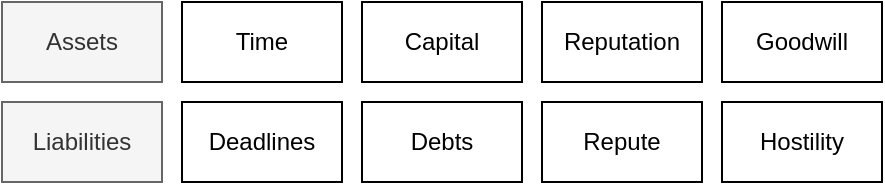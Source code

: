 <mxfile version="18.0.2" type="google"><diagram id="A52CzflEVHKuZDd8BeBK" name="Page-1"><mxGraphModel grid="1" page="1" gridSize="10" guides="1" tooltips="1" connect="1" arrows="1" fold="1" pageScale="1" pageWidth="827" pageHeight="1169" math="0" shadow="0"><root><mxCell id="0"/><mxCell id="1" parent="0"/><mxCell id="srhubT6H2rhbqdsV3FWP-1" value="Assets" style="rounded=0;whiteSpace=wrap;html=1;fillColor=#f5f5f5;fontColor=#333333;strokeColor=#666666;" vertex="1" parent="1"><mxGeometry x="120" y="120" width="80" height="40" as="geometry"/></mxCell><mxCell id="srhubT6H2rhbqdsV3FWP-2" value="Time" style="rounded=0;whiteSpace=wrap;html=1;" vertex="1" parent="1"><mxGeometry x="210" y="120" width="80" height="40" as="geometry"/></mxCell><mxCell id="srhubT6H2rhbqdsV3FWP-3" value="Capital" style="rounded=0;whiteSpace=wrap;html=1;" vertex="1" parent="1"><mxGeometry x="300" y="120" width="80" height="40" as="geometry"/></mxCell><mxCell id="srhubT6H2rhbqdsV3FWP-4" value="Goodwill" style="rounded=0;whiteSpace=wrap;html=1;" vertex="1" parent="1"><mxGeometry x="480" y="120" width="80" height="40" as="geometry"/></mxCell><mxCell id="srhubT6H2rhbqdsV3FWP-5" value="Liabilities" style="rounded=0;whiteSpace=wrap;html=1;fillColor=#f5f5f5;fontColor=#333333;strokeColor=#666666;" vertex="1" parent="1"><mxGeometry x="120" y="170" width="80" height="40" as="geometry"/></mxCell><mxCell id="srhubT6H2rhbqdsV3FWP-6" value="Deadlines" style="rounded=0;whiteSpace=wrap;html=1;" vertex="1" parent="1"><mxGeometry x="210" y="170" width="80" height="40" as="geometry"/></mxCell><mxCell id="srhubT6H2rhbqdsV3FWP-7" value="Debts" style="rounded=0;whiteSpace=wrap;html=1;" vertex="1" parent="1"><mxGeometry x="300" y="170" width="80" height="40" as="geometry"/></mxCell><mxCell id="srhubT6H2rhbqdsV3FWP-8" value="Repute" style="rounded=0;whiteSpace=wrap;html=1;" vertex="1" parent="1"><mxGeometry x="390" y="170" width="80" height="40" as="geometry"/></mxCell><mxCell id="srhubT6H2rhbqdsV3FWP-9" value="Reputation" style="rounded=0;whiteSpace=wrap;html=1;" vertex="1" parent="1"><mxGeometry x="390" y="120" width="80" height="40" as="geometry"/></mxCell><mxCell id="srhubT6H2rhbqdsV3FWP-10" value="Hostility" style="rounded=0;whiteSpace=wrap;html=1;" vertex="1" parent="1"><mxGeometry x="480" y="170" width="80" height="40" as="geometry"/></mxCell></root></mxGraphModel></diagram></mxfile>